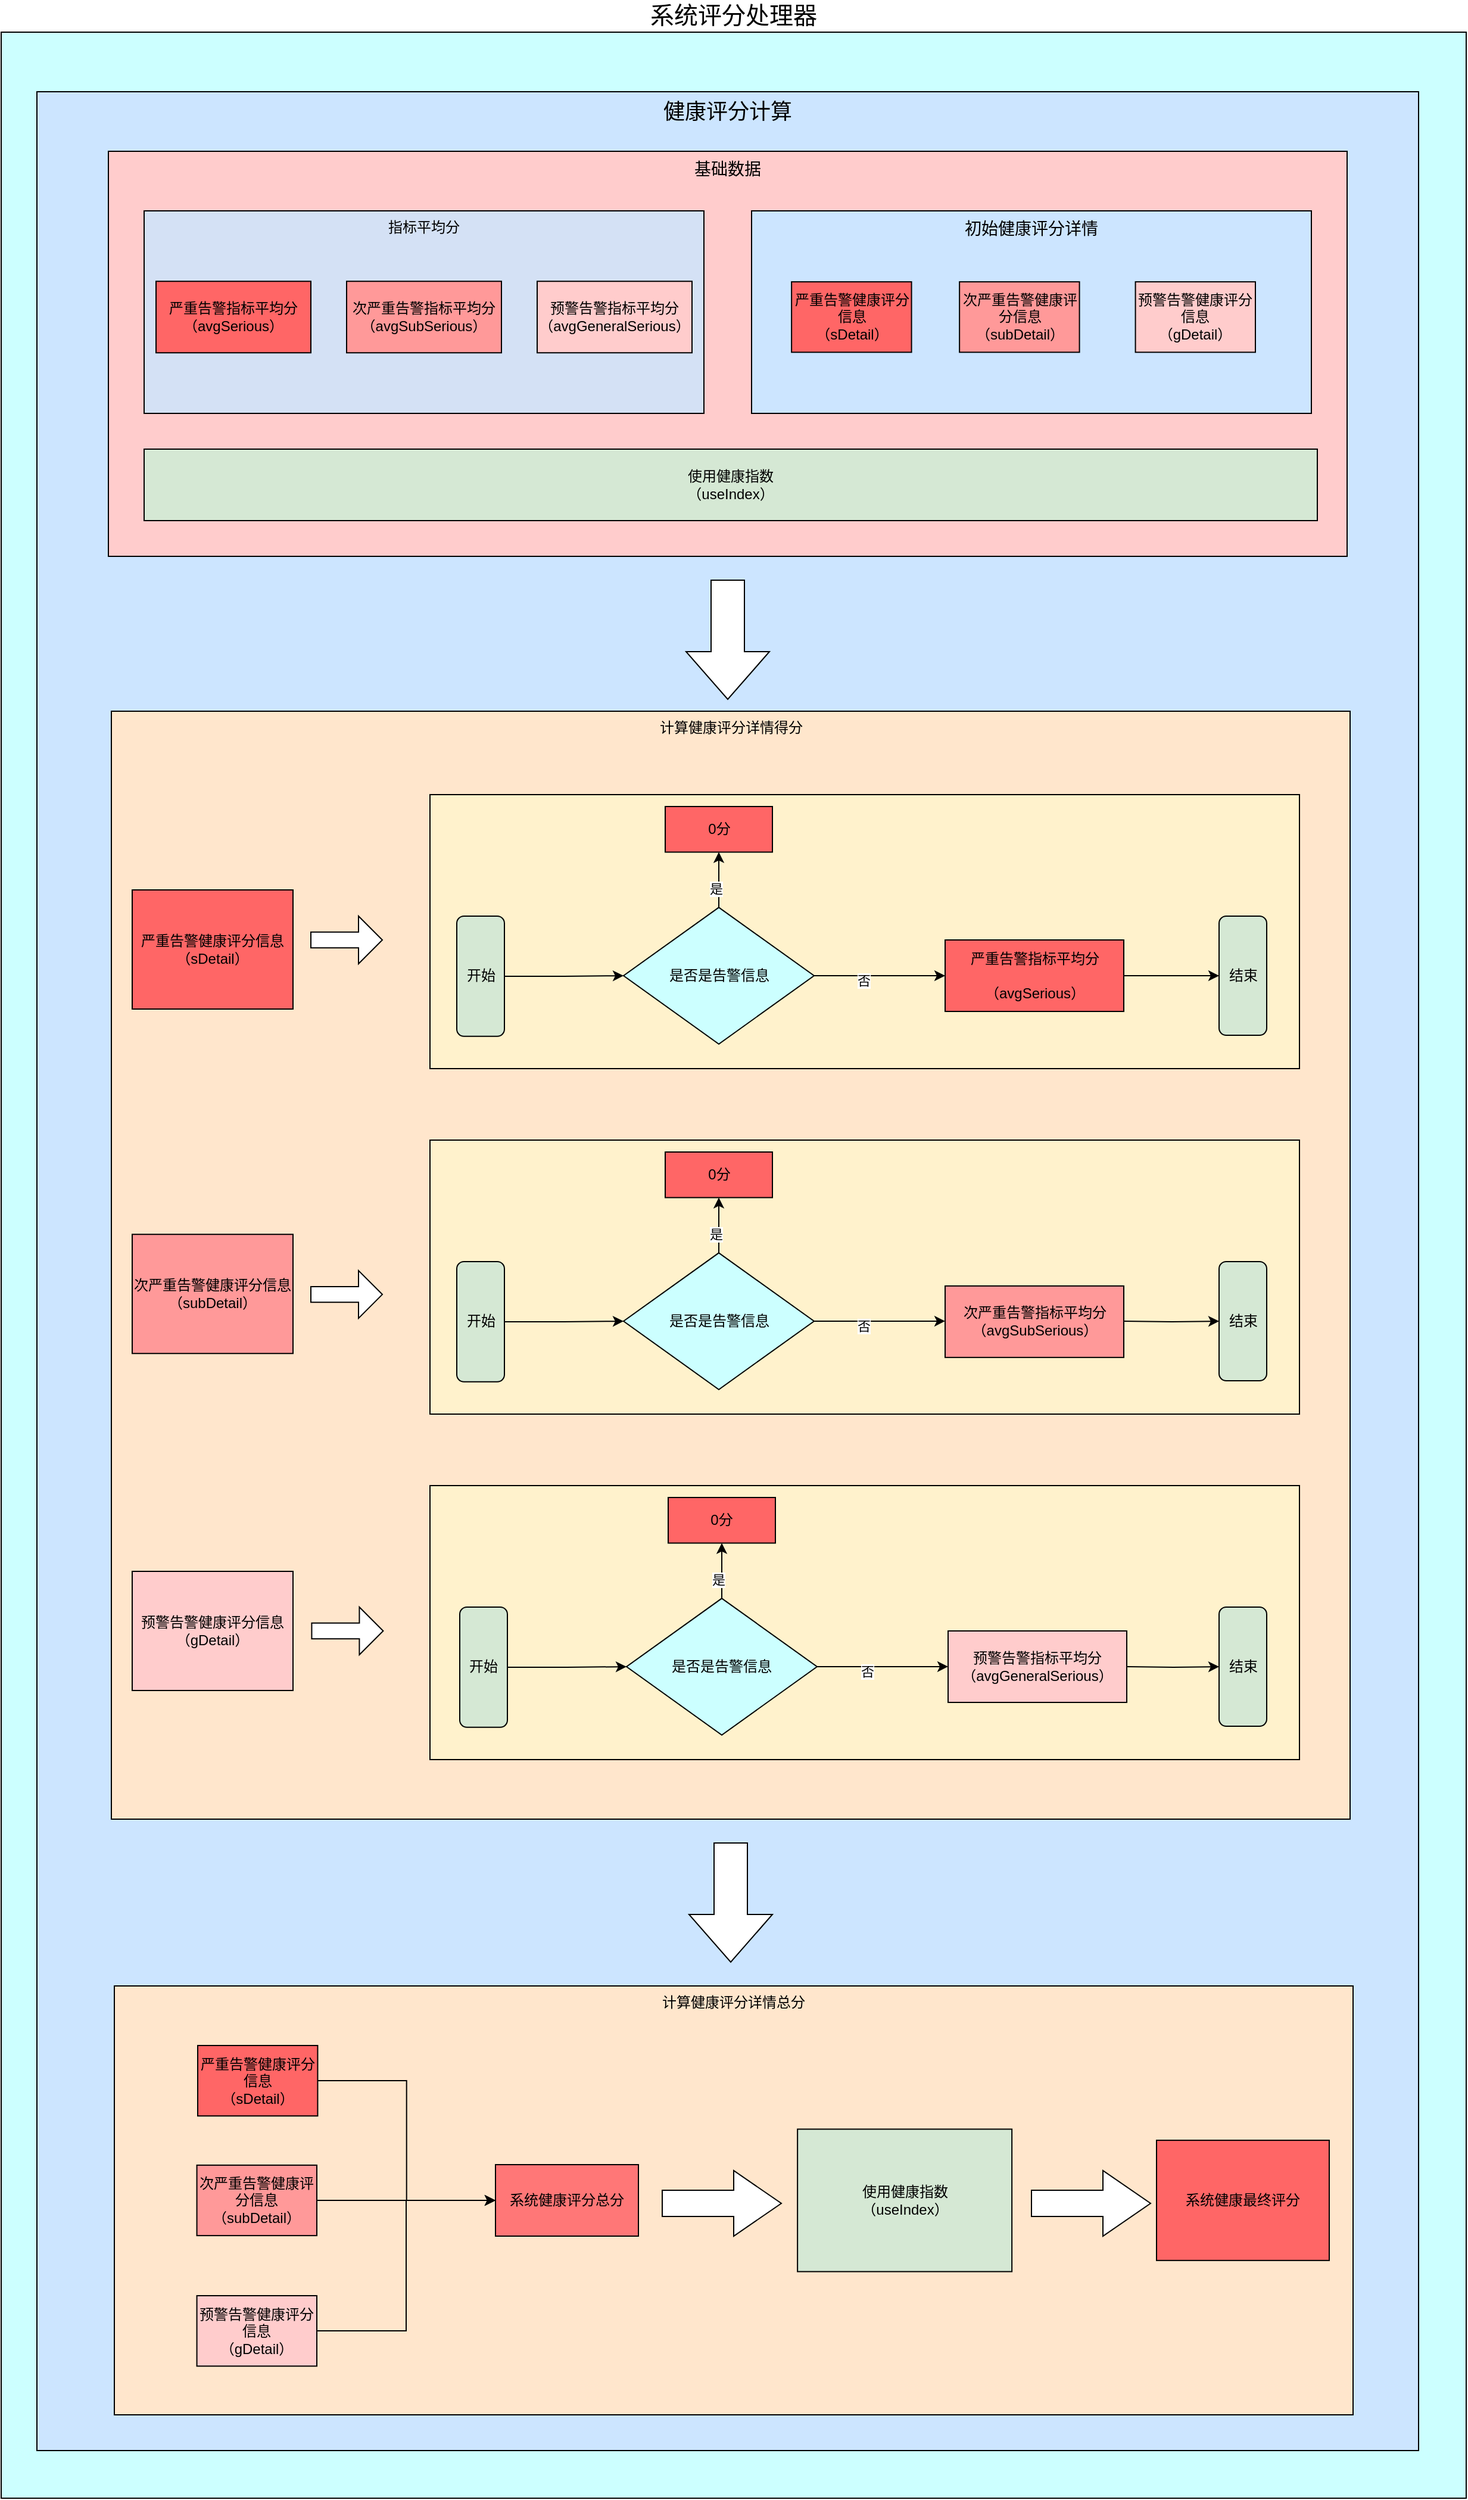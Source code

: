 <mxfile version="20.6.2" type="github">
  <diagram id="izwWM4gM8pH8U4Y7A12L" name="第 1 页">
    <mxGraphModel dx="5324" dy="4148" grid="1" gridSize="10" guides="1" tooltips="1" connect="1" arrows="1" fold="1" page="1" pageScale="1" pageWidth="1200" pageHeight="1920" math="0" shadow="0">
      <root>
        <mxCell id="0" />
        <mxCell id="1" parent="0" />
        <mxCell id="Otjz2qQ6AenyKlfUYaBh-1" value="系统评分处理器" style="rounded=0;whiteSpace=wrap;html=1;verticalAlign=bottom;labelPosition=center;verticalLabelPosition=top;align=center;fillColor=#CCFFFF;fontSize=20;" vertex="1" parent="1">
          <mxGeometry x="-1090" y="-1820" width="1230" height="2070" as="geometry" />
        </mxCell>
        <mxCell id="Otjz2qQ6AenyKlfUYaBh-2" value="健康评分计算" style="rounded=0;whiteSpace=wrap;html=1;verticalAlign=top;fillColor=#CCE5FF;fontSize=18;" vertex="1" parent="1">
          <mxGeometry x="-1060" y="-1770" width="1160" height="1980" as="geometry" />
        </mxCell>
        <mxCell id="Otjz2qQ6AenyKlfUYaBh-7" value="计算健康评分详情得分" style="rounded=0;whiteSpace=wrap;html=1;verticalAlign=top;fillColor=#FFE6CC;" vertex="1" parent="1">
          <mxGeometry x="-997.5" y="-1250" width="1040" height="930" as="geometry" />
        </mxCell>
        <mxCell id="Otjz2qQ6AenyKlfUYaBh-8" value="基础数据" style="rounded=0;whiteSpace=wrap;html=1;verticalAlign=top;fillColor=#FFCCCC;fontSize=14;" vertex="1" parent="1">
          <mxGeometry x="-1000" y="-1720" width="1040" height="340" as="geometry" />
        </mxCell>
        <mxCell id="Otjz2qQ6AenyKlfUYaBh-53" value="指标平均分" style="rounded=0;whiteSpace=wrap;html=1;fillColor=#D4E1F5;verticalAlign=top;" vertex="1" parent="1">
          <mxGeometry x="-970" y="-1670" width="470" height="170" as="geometry" />
        </mxCell>
        <mxCell id="Otjz2qQ6AenyKlfUYaBh-50" value="严重告警指标平均分&lt;br&gt;（avgSerious）" style="rounded=0;whiteSpace=wrap;html=1;flipH=1;flipV=1;fillColor=#FF6666;" vertex="1" parent="1">
          <mxGeometry x="-960" y="-1610.87" width="130" height="60" as="geometry" />
        </mxCell>
        <mxCell id="Otjz2qQ6AenyKlfUYaBh-51" value="次严重告警指标平均分&lt;br&gt;（avgSubSerious）" style="rounded=0;whiteSpace=wrap;html=1;flipH=1;flipV=1;fillColor=#FF9999;" vertex="1" parent="1">
          <mxGeometry x="-800" y="-1610.87" width="130" height="60" as="geometry" />
        </mxCell>
        <mxCell id="Otjz2qQ6AenyKlfUYaBh-52" value="预警告警指标平均分&lt;br&gt;（avgGeneralSerious）" style="rounded=0;whiteSpace=wrap;html=1;flipH=1;flipV=1;fillColor=#FFCCCC;" vertex="1" parent="1">
          <mxGeometry x="-640" y="-1610.87" width="130" height="60" as="geometry" />
        </mxCell>
        <mxCell id="Otjz2qQ6AenyKlfUYaBh-54" value="使用健康指数&lt;br&gt;（useIndex）" style="rounded=0;whiteSpace=wrap;html=1;strokeWidth=1;fillColor=#d5e8d4;strokeColor=#000000;" vertex="1" parent="1">
          <mxGeometry x="-970" y="-1470" width="985" height="60" as="geometry" />
        </mxCell>
        <mxCell id="Otjz2qQ6AenyKlfUYaBh-55" value="初始健康评分详情" style="rounded=0;whiteSpace=wrap;html=1;verticalAlign=top;fillColor=#CCE5FF;fontSize=14;" vertex="1" parent="1">
          <mxGeometry x="-460" y="-1670" width="470" height="170" as="geometry" />
        </mxCell>
        <mxCell id="Otjz2qQ6AenyKlfUYaBh-56" value="严重告警健康评分信息&lt;br&gt;（sDetail）" style="rounded=0;whiteSpace=wrap;html=1;fillColor=#FF6666;" vertex="1" parent="1">
          <mxGeometry x="-426.429" y="-1610.435" width="100.714" height="59.13" as="geometry" />
        </mxCell>
        <mxCell id="Otjz2qQ6AenyKlfUYaBh-57" value="次严重告警健康评分信息&lt;br&gt;（subDetail）" style="rounded=0;whiteSpace=wrap;html=1;fillColor=#FF9999;" vertex="1" parent="1">
          <mxGeometry x="-285.429" y="-1610.435" width="100.714" height="59.13" as="geometry" />
        </mxCell>
        <mxCell id="Otjz2qQ6AenyKlfUYaBh-58" value="预警告警健康评分信息&lt;br&gt;（gDetail）" style="rounded=0;whiteSpace=wrap;html=1;fillColor=#FFCCCC;" vertex="1" parent="1">
          <mxGeometry x="-137.714" y="-1610.435" width="100.714" height="59.13" as="geometry" />
        </mxCell>
        <mxCell id="Otjz2qQ6AenyKlfUYaBh-60" value="" style="html=1;shadow=0;dashed=0;align=center;verticalAlign=middle;shape=mxgraph.arrows2.arrow;dy=0.6;dx=40;direction=south;notch=0;fontColor=#CCFFFF;fillColor=#FFFFFF;" vertex="1" parent="1">
          <mxGeometry x="-515" y="-1360" width="70" height="100" as="geometry" />
        </mxCell>
        <mxCell id="Otjz2qQ6AenyKlfUYaBh-62" value="" style="rounded=0;whiteSpace=wrap;html=1;strokeWidth=1;fillColor=#FFF2CC;" vertex="1" parent="1">
          <mxGeometry x="-730" y="-1180" width="730" height="230" as="geometry" />
        </mxCell>
        <mxCell id="Otjz2qQ6AenyKlfUYaBh-63" style="edgeStyle=orthogonalEdgeStyle;rounded=0;orthogonalLoop=1;jettySize=auto;html=1;" edge="1" parent="1" source="Otjz2qQ6AenyKlfUYaBh-64" target="Otjz2qQ6AenyKlfUYaBh-69">
          <mxGeometry relative="1" as="geometry" />
        </mxCell>
        <mxCell id="Otjz2qQ6AenyKlfUYaBh-64" value="开始" style="rounded=1;whiteSpace=wrap;html=1;fillColor=#D5E8D4;" vertex="1" parent="1">
          <mxGeometry x="-707.5" y="-1078.0" width="40" height="100.87" as="geometry" />
        </mxCell>
        <mxCell id="Otjz2qQ6AenyKlfUYaBh-89" style="edgeStyle=orthogonalEdgeStyle;rounded=0;orthogonalLoop=1;jettySize=auto;html=1;fontColor=#CCFFFF;" edge="1" parent="1" source="Otjz2qQ6AenyKlfUYaBh-69" target="Otjz2qQ6AenyKlfUYaBh-88">
          <mxGeometry relative="1" as="geometry" />
        </mxCell>
        <mxCell id="Otjz2qQ6AenyKlfUYaBh-94" value="否" style="edgeLabel;html=1;align=center;verticalAlign=middle;resizable=0;points=[];fontColor=#000000;" vertex="1" connectable="0" parent="Otjz2qQ6AenyKlfUYaBh-89">
          <mxGeometry x="-0.249" y="-1" relative="1" as="geometry">
            <mxPoint y="3" as="offset" />
          </mxGeometry>
        </mxCell>
        <mxCell id="Otjz2qQ6AenyKlfUYaBh-97" style="edgeStyle=orthogonalEdgeStyle;rounded=0;orthogonalLoop=1;jettySize=auto;html=1;entryX=0.5;entryY=1;entryDx=0;entryDy=0;fontColor=#000000;" edge="1" parent="1" source="Otjz2qQ6AenyKlfUYaBh-69" target="Otjz2qQ6AenyKlfUYaBh-84">
          <mxGeometry relative="1" as="geometry" />
        </mxCell>
        <mxCell id="Otjz2qQ6AenyKlfUYaBh-98" value="是" style="edgeLabel;html=1;align=center;verticalAlign=middle;resizable=0;points=[];fontColor=#000000;" vertex="1" connectable="0" parent="Otjz2qQ6AenyKlfUYaBh-97">
          <mxGeometry x="-0.309" y="3" relative="1" as="geometry">
            <mxPoint as="offset" />
          </mxGeometry>
        </mxCell>
        <mxCell id="Otjz2qQ6AenyKlfUYaBh-69" value="是否是告警信息" style="strokeWidth=1;html=1;shape=mxgraph.flowchart.decision;whiteSpace=wrap;fillColor=#CCFFFF;" vertex="1" parent="1">
          <mxGeometry x="-567.5" y="-1085.33" width="160" height="114.68" as="geometry" />
        </mxCell>
        <mxCell id="Otjz2qQ6AenyKlfUYaBh-82" value="严重告警健康评分信息&lt;br&gt;（sDetail）" style="rounded=0;whiteSpace=wrap;html=1;fillColor=#FF6666;" vertex="1" parent="1">
          <mxGeometry x="-979.999" y="-1100.0" width="135" height="100" as="geometry" />
        </mxCell>
        <mxCell id="Otjz2qQ6AenyKlfUYaBh-84" value="0分" style="rounded=0;whiteSpace=wrap;html=1;flipH=1;flipV=1;fillColor=#FF6666;" vertex="1" parent="1">
          <mxGeometry x="-532.5" y="-1170" width="90" height="38.26" as="geometry" />
        </mxCell>
        <mxCell id="Otjz2qQ6AenyKlfUYaBh-95" style="edgeStyle=orthogonalEdgeStyle;rounded=0;orthogonalLoop=1;jettySize=auto;html=1;entryX=0;entryY=0.5;entryDx=0;entryDy=0;fontColor=#000000;" edge="1" parent="1" source="Otjz2qQ6AenyKlfUYaBh-88" target="Otjz2qQ6AenyKlfUYaBh-90">
          <mxGeometry relative="1" as="geometry" />
        </mxCell>
        <mxCell id="Otjz2qQ6AenyKlfUYaBh-88" value="严重告警指标平均分&lt;br&gt;&lt;br&gt;（avgSerious）" style="rounded=0;whiteSpace=wrap;html=1;flipH=1;flipV=1;fillColor=#FF6666;" vertex="1" parent="1">
          <mxGeometry x="-297.5" y="-1057.995" width="150" height="60" as="geometry" />
        </mxCell>
        <mxCell id="Otjz2qQ6AenyKlfUYaBh-90" value="结束" style="rounded=1;whiteSpace=wrap;html=1;fillColor=#D5E8D4;" vertex="1" parent="1">
          <mxGeometry x="-67.5" y="-1077.995" width="40" height="100" as="geometry" />
        </mxCell>
        <mxCell id="Otjz2qQ6AenyKlfUYaBh-99" value="" style="html=1;shadow=0;dashed=0;align=center;verticalAlign=middle;shape=mxgraph.arrows2.arrow;dy=0.67;dx=20;notch=0;fontColor=#000000;fillColor=#FFFFFF;" vertex="1" parent="1">
          <mxGeometry x="-830" y="-1077.99" width="60" height="40" as="geometry" />
        </mxCell>
        <mxCell id="Otjz2qQ6AenyKlfUYaBh-103" value="" style="rounded=0;whiteSpace=wrap;html=1;strokeWidth=1;fillColor=#FFF2CC;" vertex="1" parent="1">
          <mxGeometry x="-730" y="-890" width="730" height="230" as="geometry" />
        </mxCell>
        <mxCell id="Otjz2qQ6AenyKlfUYaBh-104" style="edgeStyle=orthogonalEdgeStyle;rounded=0;orthogonalLoop=1;jettySize=auto;html=1;" edge="1" parent="1" source="Otjz2qQ6AenyKlfUYaBh-105" target="Otjz2qQ6AenyKlfUYaBh-110">
          <mxGeometry relative="1" as="geometry" />
        </mxCell>
        <mxCell id="Otjz2qQ6AenyKlfUYaBh-105" value="开始" style="rounded=1;whiteSpace=wrap;html=1;fillColor=#D5E8D4;" vertex="1" parent="1">
          <mxGeometry x="-707.5" y="-788.0" width="40" height="100.87" as="geometry" />
        </mxCell>
        <mxCell id="Otjz2qQ6AenyKlfUYaBh-106" style="edgeStyle=orthogonalEdgeStyle;rounded=0;orthogonalLoop=1;jettySize=auto;html=1;fontColor=#CCFFFF;" edge="1" parent="1" source="Otjz2qQ6AenyKlfUYaBh-110">
          <mxGeometry relative="1" as="geometry">
            <mxPoint x="-297.5" y="-738.059" as="targetPoint" />
          </mxGeometry>
        </mxCell>
        <mxCell id="Otjz2qQ6AenyKlfUYaBh-107" value="否" style="edgeLabel;html=1;align=center;verticalAlign=middle;resizable=0;points=[];fontColor=#000000;" vertex="1" connectable="0" parent="Otjz2qQ6AenyKlfUYaBh-106">
          <mxGeometry x="-0.249" y="-1" relative="1" as="geometry">
            <mxPoint y="3" as="offset" />
          </mxGeometry>
        </mxCell>
        <mxCell id="Otjz2qQ6AenyKlfUYaBh-108" style="edgeStyle=orthogonalEdgeStyle;rounded=0;orthogonalLoop=1;jettySize=auto;html=1;entryX=0.5;entryY=1;entryDx=0;entryDy=0;fontColor=#000000;" edge="1" parent="1" source="Otjz2qQ6AenyKlfUYaBh-110" target="Otjz2qQ6AenyKlfUYaBh-112">
          <mxGeometry relative="1" as="geometry" />
        </mxCell>
        <mxCell id="Otjz2qQ6AenyKlfUYaBh-109" value="是" style="edgeLabel;html=1;align=center;verticalAlign=middle;resizable=0;points=[];fontColor=#000000;" vertex="1" connectable="0" parent="Otjz2qQ6AenyKlfUYaBh-108">
          <mxGeometry x="-0.309" y="3" relative="1" as="geometry">
            <mxPoint as="offset" />
          </mxGeometry>
        </mxCell>
        <mxCell id="Otjz2qQ6AenyKlfUYaBh-110" value="是否是告警信息" style="strokeWidth=1;html=1;shape=mxgraph.flowchart.decision;whiteSpace=wrap;fillColor=#CCFFFF;" vertex="1" parent="1">
          <mxGeometry x="-567.5" y="-795.33" width="160" height="114.68" as="geometry" />
        </mxCell>
        <mxCell id="Otjz2qQ6AenyKlfUYaBh-112" value="0分" style="rounded=0;whiteSpace=wrap;html=1;flipH=1;flipV=1;fillColor=#FF6666;" vertex="1" parent="1">
          <mxGeometry x="-532.5" y="-880" width="90" height="38.26" as="geometry" />
        </mxCell>
        <mxCell id="Otjz2qQ6AenyKlfUYaBh-113" style="edgeStyle=orthogonalEdgeStyle;rounded=0;orthogonalLoop=1;jettySize=auto;html=1;entryX=0;entryY=0.5;entryDx=0;entryDy=0;fontColor=#000000;" edge="1" parent="1" target="Otjz2qQ6AenyKlfUYaBh-115">
          <mxGeometry relative="1" as="geometry">
            <mxPoint x="-147.5" y="-737.995" as="sourcePoint" />
          </mxGeometry>
        </mxCell>
        <mxCell id="Otjz2qQ6AenyKlfUYaBh-115" value="结束" style="rounded=1;whiteSpace=wrap;html=1;fillColor=#D5E8D4;" vertex="1" parent="1">
          <mxGeometry x="-67.5" y="-787.995" width="40" height="100" as="geometry" />
        </mxCell>
        <mxCell id="Otjz2qQ6AenyKlfUYaBh-116" value="" style="html=1;shadow=0;dashed=0;align=center;verticalAlign=middle;shape=mxgraph.arrows2.arrow;dy=0.67;dx=20;notch=0;fontColor=#000000;fillColor=#FFFFFF;" vertex="1" parent="1">
          <mxGeometry x="-830" y="-780.44" width="60" height="40" as="geometry" />
        </mxCell>
        <mxCell id="Otjz2qQ6AenyKlfUYaBh-117" value="次严重告警健康评分信息&lt;br&gt;（subDetail）" style="rounded=0;whiteSpace=wrap;html=1;fillColor=#FF9999;" vertex="1" parent="1">
          <mxGeometry x="-980" y="-810.88" width="135" height="100" as="geometry" />
        </mxCell>
        <mxCell id="Otjz2qQ6AenyKlfUYaBh-118" value="次严重告警指标平均分&lt;br&gt;（avgSubSerious）" style="rounded=0;whiteSpace=wrap;html=1;flipH=1;flipV=1;fillColor=#FF9999;" vertex="1" parent="1">
          <mxGeometry x="-297.5" y="-767.57" width="150" height="60" as="geometry" />
        </mxCell>
        <mxCell id="Otjz2qQ6AenyKlfUYaBh-119" value="" style="rounded=0;whiteSpace=wrap;html=1;strokeWidth=1;fillColor=#FFF2CC;" vertex="1" parent="1">
          <mxGeometry x="-730" y="-600" width="730" height="230" as="geometry" />
        </mxCell>
        <mxCell id="Otjz2qQ6AenyKlfUYaBh-120" style="edgeStyle=orthogonalEdgeStyle;rounded=0;orthogonalLoop=1;jettySize=auto;html=1;" edge="1" parent="1" source="Otjz2qQ6AenyKlfUYaBh-121" target="Otjz2qQ6AenyKlfUYaBh-126">
          <mxGeometry relative="1" as="geometry" />
        </mxCell>
        <mxCell id="Otjz2qQ6AenyKlfUYaBh-121" value="开始" style="rounded=1;whiteSpace=wrap;html=1;fillColor=#D5E8D4;" vertex="1" parent="1">
          <mxGeometry x="-705" y="-498.0" width="40" height="100.87" as="geometry" />
        </mxCell>
        <mxCell id="Otjz2qQ6AenyKlfUYaBh-122" style="edgeStyle=orthogonalEdgeStyle;rounded=0;orthogonalLoop=1;jettySize=auto;html=1;fontColor=#CCFFFF;" edge="1" parent="1" source="Otjz2qQ6AenyKlfUYaBh-126">
          <mxGeometry relative="1" as="geometry">
            <mxPoint x="-295" y="-448.059" as="targetPoint" />
          </mxGeometry>
        </mxCell>
        <mxCell id="Otjz2qQ6AenyKlfUYaBh-123" value="否" style="edgeLabel;html=1;align=center;verticalAlign=middle;resizable=0;points=[];fontColor=#000000;" vertex="1" connectable="0" parent="Otjz2qQ6AenyKlfUYaBh-122">
          <mxGeometry x="-0.249" y="-1" relative="1" as="geometry">
            <mxPoint y="3" as="offset" />
          </mxGeometry>
        </mxCell>
        <mxCell id="Otjz2qQ6AenyKlfUYaBh-124" style="edgeStyle=orthogonalEdgeStyle;rounded=0;orthogonalLoop=1;jettySize=auto;html=1;entryX=0.5;entryY=1;entryDx=0;entryDy=0;fontColor=#000000;" edge="1" parent="1" source="Otjz2qQ6AenyKlfUYaBh-126" target="Otjz2qQ6AenyKlfUYaBh-127">
          <mxGeometry relative="1" as="geometry" />
        </mxCell>
        <mxCell id="Otjz2qQ6AenyKlfUYaBh-125" value="是" style="edgeLabel;html=1;align=center;verticalAlign=middle;resizable=0;points=[];fontColor=#000000;" vertex="1" connectable="0" parent="Otjz2qQ6AenyKlfUYaBh-124">
          <mxGeometry x="-0.309" y="3" relative="1" as="geometry">
            <mxPoint as="offset" />
          </mxGeometry>
        </mxCell>
        <mxCell id="Otjz2qQ6AenyKlfUYaBh-126" value="是否是告警信息" style="strokeWidth=1;html=1;shape=mxgraph.flowchart.decision;whiteSpace=wrap;fillColor=#CCFFFF;" vertex="1" parent="1">
          <mxGeometry x="-565" y="-505.33" width="160" height="114.68" as="geometry" />
        </mxCell>
        <mxCell id="Otjz2qQ6AenyKlfUYaBh-127" value="0分" style="rounded=0;whiteSpace=wrap;html=1;flipH=1;flipV=1;fillColor=#FF6666;" vertex="1" parent="1">
          <mxGeometry x="-530.0" y="-590" width="90" height="38.26" as="geometry" />
        </mxCell>
        <mxCell id="Otjz2qQ6AenyKlfUYaBh-128" style="edgeStyle=orthogonalEdgeStyle;rounded=0;orthogonalLoop=1;jettySize=auto;html=1;entryX=0;entryY=0.5;entryDx=0;entryDy=0;fontColor=#000000;" edge="1" parent="1" target="Otjz2qQ6AenyKlfUYaBh-129">
          <mxGeometry relative="1" as="geometry">
            <mxPoint x="-145" y="-447.995" as="sourcePoint" />
          </mxGeometry>
        </mxCell>
        <mxCell id="Otjz2qQ6AenyKlfUYaBh-129" value="结束" style="rounded=1;whiteSpace=wrap;html=1;fillColor=#D5E8D4;" vertex="1" parent="1">
          <mxGeometry x="-67.5" y="-498.005" width="40" height="100" as="geometry" />
        </mxCell>
        <mxCell id="Otjz2qQ6AenyKlfUYaBh-130" value="" style="html=1;shadow=0;dashed=0;align=center;verticalAlign=middle;shape=mxgraph.arrows2.arrow;dy=0.67;dx=20;notch=0;fontColor=#000000;fillColor=#FFFFFF;" vertex="1" parent="1">
          <mxGeometry x="-829.28" y="-498.0" width="60" height="40" as="geometry" />
        </mxCell>
        <mxCell id="Otjz2qQ6AenyKlfUYaBh-133" value="预警告警健康评分信息&lt;br&gt;（gDetail）" style="rounded=0;whiteSpace=wrap;html=1;fillColor=#FFCCCC;" vertex="1" parent="1">
          <mxGeometry x="-980.004" y="-527.995" width="135" height="100" as="geometry" />
        </mxCell>
        <mxCell id="Otjz2qQ6AenyKlfUYaBh-134" value="预警告警指标平均分&lt;br&gt;（avgGeneralSerious）" style="rounded=0;whiteSpace=wrap;html=1;flipH=1;flipV=1;fillColor=#FFCCCC;" vertex="1" parent="1">
          <mxGeometry x="-295" y="-477.99" width="150" height="60" as="geometry" />
        </mxCell>
        <mxCell id="Otjz2qQ6AenyKlfUYaBh-135" value="计算健康评分详情总分" style="rounded=0;whiteSpace=wrap;html=1;verticalAlign=top;fillColor=#FFE6CC;" vertex="1" parent="1">
          <mxGeometry x="-995" y="-180" width="1040" height="360" as="geometry" />
        </mxCell>
        <mxCell id="Otjz2qQ6AenyKlfUYaBh-142" style="edgeStyle=orthogonalEdgeStyle;rounded=0;orthogonalLoop=1;jettySize=auto;html=1;entryX=0;entryY=0.5;entryDx=0;entryDy=0;fontColor=#000000;" edge="1" parent="1" source="Otjz2qQ6AenyKlfUYaBh-136" target="Otjz2qQ6AenyKlfUYaBh-139">
          <mxGeometry relative="1" as="geometry" />
        </mxCell>
        <mxCell id="Otjz2qQ6AenyKlfUYaBh-136" value="严重告警健康评分信息&lt;br&gt;（sDetail）" style="rounded=0;whiteSpace=wrap;html=1;fillColor=#FF6666;" vertex="1" parent="1">
          <mxGeometry x="-924.999" y="-130.0" width="100.714" height="59.13" as="geometry" />
        </mxCell>
        <mxCell id="Otjz2qQ6AenyKlfUYaBh-143" style="edgeStyle=orthogonalEdgeStyle;rounded=0;orthogonalLoop=1;jettySize=auto;html=1;entryX=0;entryY=0.5;entryDx=0;entryDy=0;fontColor=#000000;" edge="1" parent="1" source="Otjz2qQ6AenyKlfUYaBh-137" target="Otjz2qQ6AenyKlfUYaBh-139">
          <mxGeometry relative="1" as="geometry" />
        </mxCell>
        <mxCell id="Otjz2qQ6AenyKlfUYaBh-137" value="次严重告警健康评分信息&lt;br&gt;（subDetail）" style="rounded=0;whiteSpace=wrap;html=1;fillColor=#FF9999;" vertex="1" parent="1">
          <mxGeometry x="-925.719" y="-29.565" width="100.714" height="59.13" as="geometry" />
        </mxCell>
        <mxCell id="Otjz2qQ6AenyKlfUYaBh-140" style="edgeStyle=orthogonalEdgeStyle;rounded=0;orthogonalLoop=1;jettySize=auto;html=1;entryX=0;entryY=0.5;entryDx=0;entryDy=0;fontColor=#000000;" edge="1" parent="1" source="Otjz2qQ6AenyKlfUYaBh-138" target="Otjz2qQ6AenyKlfUYaBh-139">
          <mxGeometry relative="1" as="geometry" />
        </mxCell>
        <mxCell id="Otjz2qQ6AenyKlfUYaBh-138" value="预警告警健康评分信息&lt;br&gt;（gDetail）" style="rounded=0;whiteSpace=wrap;html=1;fillColor=#FFCCCC;" vertex="1" parent="1">
          <mxGeometry x="-925.714" y="80.005" width="100.714" height="59.13" as="geometry" />
        </mxCell>
        <mxCell id="Otjz2qQ6AenyKlfUYaBh-139" value="系统健康评分总分" style="rounded=0;whiteSpace=wrap;html=1;fontColor=#000000;fillColor=#FF7777;" vertex="1" parent="1">
          <mxGeometry x="-675" y="-30" width="120" height="60" as="geometry" />
        </mxCell>
        <mxCell id="Otjz2qQ6AenyKlfUYaBh-144" value="使用健康指数&lt;br&gt;（useIndex）" style="rounded=0;whiteSpace=wrap;html=1;strokeWidth=1;fillColor=#d5e8d4;strokeColor=#000000;" vertex="1" parent="1">
          <mxGeometry x="-421.43" y="-59.78" width="180" height="119.57" as="geometry" />
        </mxCell>
        <mxCell id="Otjz2qQ6AenyKlfUYaBh-145" value="" style="html=1;shadow=0;dashed=0;align=center;verticalAlign=middle;shape=mxgraph.arrows2.arrow;dy=0.6;dx=40;notch=0;fontColor=#000000;fillColor=#FFFFFF;" vertex="1" parent="1">
          <mxGeometry x="-225" y="-25" width="100" height="55" as="geometry" />
        </mxCell>
        <mxCell id="Otjz2qQ6AenyKlfUYaBh-147" value="系统健康最终评分" style="rounded=0;whiteSpace=wrap;html=1;fontColor=#000000;fillColor=#FF6666;" vertex="1" parent="1">
          <mxGeometry x="-120" y="-50.43" width="145" height="100.86" as="geometry" />
        </mxCell>
        <mxCell id="Otjz2qQ6AenyKlfUYaBh-148" value="" style="html=1;shadow=0;dashed=0;align=center;verticalAlign=middle;shape=mxgraph.arrows2.arrow;dy=0.6;dx=40;notch=0;fontColor=#000000;fillColor=#FFFFFF;" vertex="1" parent="1">
          <mxGeometry x="-535" y="-25.0" width="100" height="55" as="geometry" />
        </mxCell>
        <mxCell id="Otjz2qQ6AenyKlfUYaBh-151" value="" style="html=1;shadow=0;dashed=0;align=center;verticalAlign=middle;shape=mxgraph.arrows2.arrow;dy=0.6;dx=40;direction=south;notch=0;fontColor=#CCFFFF;fillColor=#FFFFFF;" vertex="1" parent="1">
          <mxGeometry x="-512.5" y="-300" width="70" height="100" as="geometry" />
        </mxCell>
      </root>
    </mxGraphModel>
  </diagram>
</mxfile>
